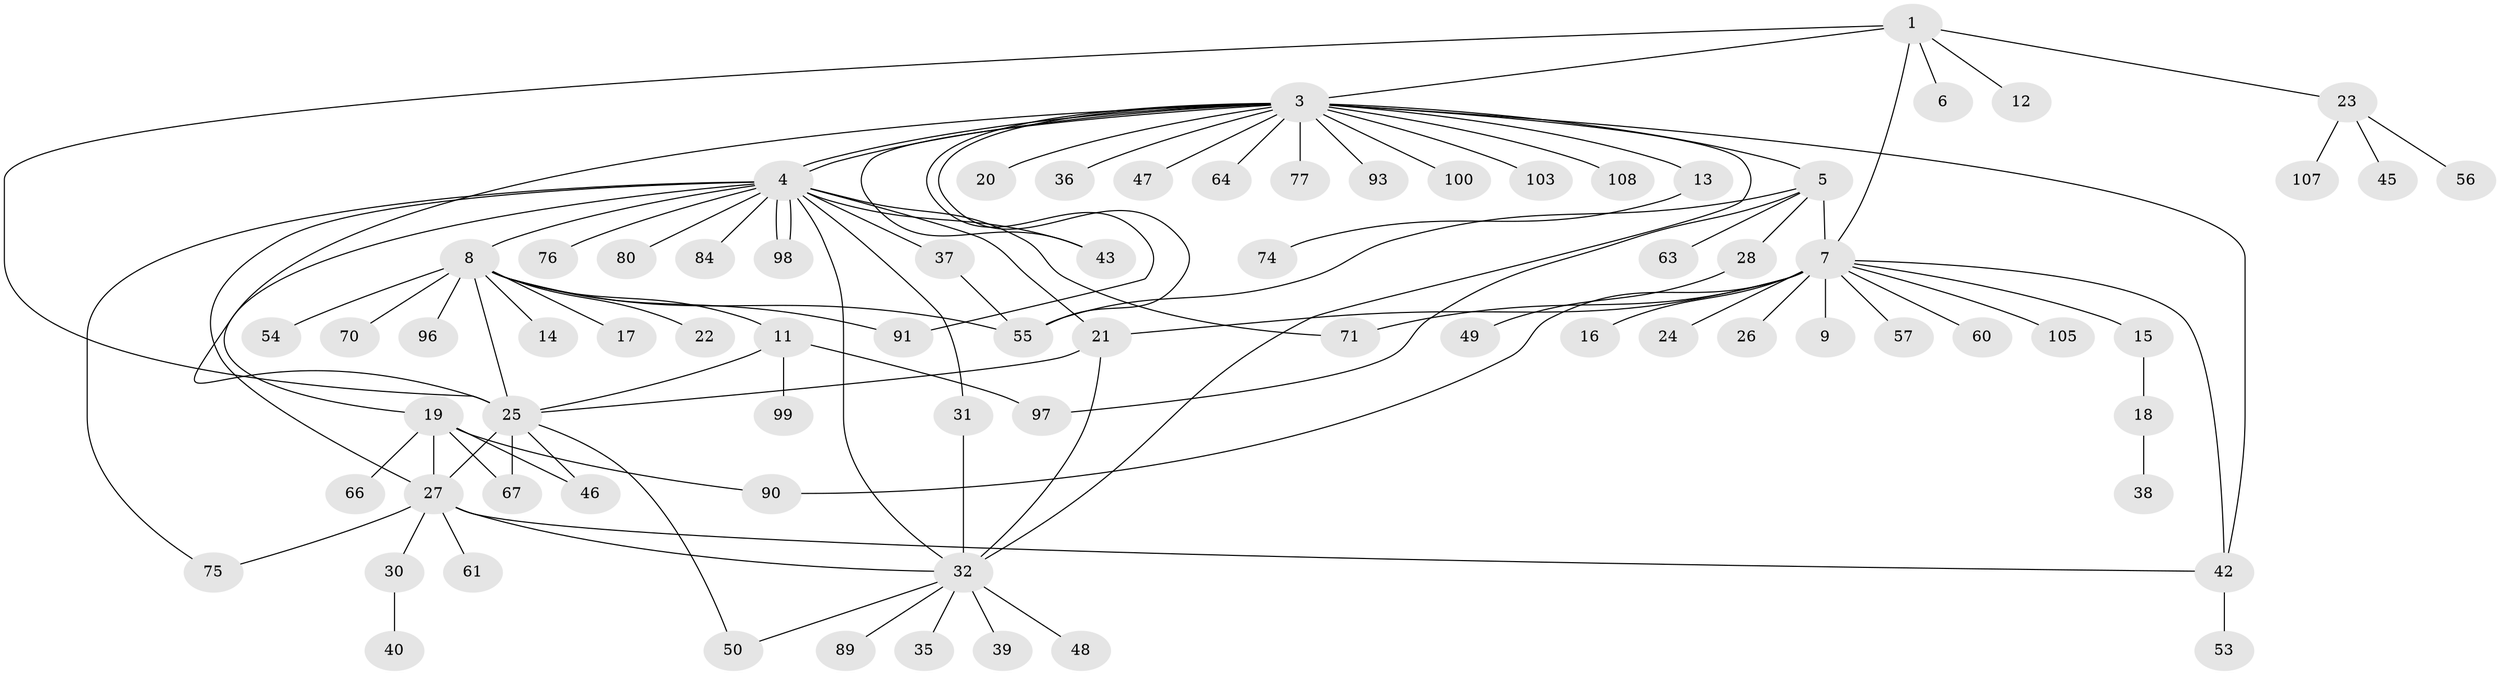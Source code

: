 // original degree distribution, {6: 0.037037037037037035, 4: 0.037037037037037035, 21: 0.009259259259259259, 18: 0.009259259259259259, 1: 0.5092592592592593, 14: 0.009259259259259259, 11: 0.018518518518518517, 2: 0.28703703703703703, 7: 0.018518518518518517, 8: 0.009259259259259259, 5: 0.018518518518518517, 3: 0.037037037037037035}
// Generated by graph-tools (version 1.1) at 2025/18/03/04/25 18:18:12]
// undirected, 75 vertices, 102 edges
graph export_dot {
graph [start="1"]
  node [color=gray90,style=filled];
  1 [super="+104+88+2"];
  3;
  4;
  5;
  6;
  7 [super="+10"];
  8;
  9;
  11 [super="+34"];
  12;
  13;
  14;
  15;
  16;
  17;
  18;
  19;
  20 [super="+29"];
  21 [super="+51"];
  22;
  23;
  24;
  25 [super="+73+83+41"];
  26;
  27;
  28;
  30;
  31;
  32 [super="+78+33"];
  35;
  36 [super="+52"];
  37;
  38;
  39;
  40;
  42 [super="+59+62+81"];
  43;
  45;
  46;
  47;
  48;
  49 [super="+72"];
  50;
  53;
  54;
  55 [super="+94"];
  56;
  57;
  60;
  61;
  63;
  64;
  66 [super="+69"];
  67;
  70;
  71;
  74;
  75 [super="+87"];
  76;
  77;
  80;
  84;
  89;
  90;
  91;
  93;
  96;
  97;
  98;
  99;
  100;
  103;
  105;
  107;
  108;
  1 -- 7;
  1 -- 12;
  1 -- 25;
  1 -- 3;
  1 -- 6;
  1 -- 23;
  3 -- 4;
  3 -- 4;
  3 -- 5;
  3 -- 13;
  3 -- 20;
  3 -- 25;
  3 -- 32;
  3 -- 36;
  3 -- 42 [weight=2];
  3 -- 43;
  3 -- 47;
  3 -- 55;
  3 -- 64;
  3 -- 77;
  3 -- 91;
  3 -- 93;
  3 -- 100;
  3 -- 103;
  3 -- 108;
  4 -- 8;
  4 -- 19;
  4 -- 21;
  4 -- 27;
  4 -- 31;
  4 -- 37;
  4 -- 43;
  4 -- 71;
  4 -- 76;
  4 -- 80;
  4 -- 84;
  4 -- 98;
  4 -- 98;
  4 -- 75;
  4 -- 32;
  5 -- 7;
  5 -- 28;
  5 -- 55;
  5 -- 63;
  5 -- 97;
  7 -- 9;
  7 -- 15;
  7 -- 21;
  7 -- 24;
  7 -- 26;
  7 -- 42;
  7 -- 57;
  7 -- 60;
  7 -- 71;
  7 -- 90;
  7 -- 105;
  7 -- 16;
  8 -- 11;
  8 -- 14;
  8 -- 17;
  8 -- 22;
  8 -- 54;
  8 -- 55;
  8 -- 70;
  8 -- 91;
  8 -- 96;
  8 -- 25;
  11 -- 99;
  11 -- 25;
  11 -- 97;
  13 -- 74;
  15 -- 18;
  18 -- 38;
  19 -- 27;
  19 -- 46;
  19 -- 66;
  19 -- 67;
  19 -- 90;
  21 -- 32 [weight=2];
  21 -- 25;
  23 -- 45;
  23 -- 56;
  23 -- 107;
  25 -- 46;
  25 -- 50;
  25 -- 67;
  25 -- 27;
  27 -- 30;
  27 -- 42;
  27 -- 61;
  27 -- 75;
  27 -- 32;
  28 -- 49;
  30 -- 40;
  31 -- 32;
  32 -- 35;
  32 -- 39;
  32 -- 48;
  32 -- 50;
  32 -- 89;
  37 -- 55;
  42 -- 53;
}
